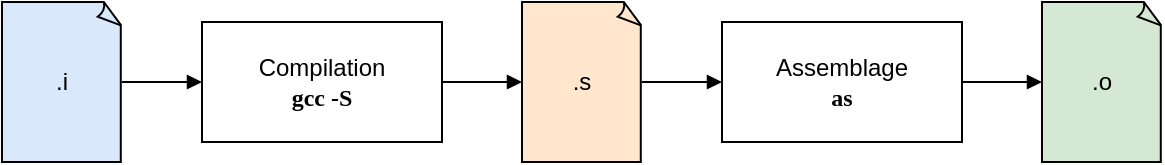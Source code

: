 <mxfile version="22.0.3" type="device">
  <diagram name="Page 1" id="Page-1">
    <mxGraphModel dx="1084" dy="856" grid="1" gridSize="10" guides="1" tooltips="1" connect="1" arrows="1" fold="1" page="1" pageScale="1" pageWidth="700" pageHeight="70" math="0" shadow="0">
      <root>
        <mxCell id="0" />
        <mxCell id="1" parent="0" />
        <UserObject label="" tags="Lien" id="48">
          <mxCell style="vsdxID=78;edgeStyle=none;startArrow=none;endArrow=block;startSize=5;endSize=5;strokeColor=#000000;spacingTop=0;spacingBottom=0;spacingLeft=0;spacingRight=0;verticalAlign=middle;html=1;labelBackgroundColor=#ffffff;rounded=0;" parent="1" source="TPUZ5BMSqeOp9fL3mGmU-56" target="TPUZ5BMSqeOp9fL3mGmU-54" edge="1">
            <mxGeometry relative="1" as="geometry">
              <mxPoint as="offset" />
              <Array as="points" />
              <mxPoint x="596" y="141.186" as="targetPoint" />
              <mxPoint x="547" y="141.5" as="sourcePoint" />
            </mxGeometry>
          </mxCell>
        </UserObject>
        <UserObject label="" tags="Lien" id="49">
          <mxCell style="vsdxID=77;edgeStyle=none;startArrow=none;endArrow=block;startSize=5;endSize=5;strokeColor=#000000;spacingTop=0;spacingBottom=0;spacingLeft=0;spacingRight=0;verticalAlign=middle;html=1;labelBackgroundColor=#ffffff;rounded=0;" parent="1" source="TPUZ5BMSqeOp9fL3mGmU-53" target="TPUZ5BMSqeOp9fL3mGmU-56" edge="1">
            <mxGeometry relative="1" as="geometry">
              <mxPoint as="offset" />
              <Array as="points" />
              <mxPoint x="374" y="141.204" as="sourcePoint" />
              <mxPoint x="416" y="141.5" as="targetPoint" />
            </mxGeometry>
          </mxCell>
        </UserObject>
        <UserObject label="" tags="Lien" id="50">
          <mxCell style="vsdxID=60;edgeStyle=none;startArrow=none;endArrow=block;startSize=5;endSize=5;strokeColor=#000000;spacingTop=0;spacingBottom=0;spacingLeft=0;spacingRight=0;verticalAlign=middle;html=1;labelBackgroundColor=#ffffff;rounded=0;" parent="1" source="TPUZ5BMSqeOp9fL3mGmU-55" target="TPUZ5BMSqeOp9fL3mGmU-53" edge="1">
            <mxGeometry relative="1" as="geometry">
              <mxPoint x="-1" as="offset" />
              <Array as="points" />
              <mxPoint x="316" y="141" as="targetPoint" />
              <mxPoint x="274" y="141" as="sourcePoint" />
            </mxGeometry>
          </mxCell>
        </UserObject>
        <UserObject label="" tags="Lien" id="51">
          <mxCell style="vsdxID=59;edgeStyle=none;startArrow=none;endArrow=block;startSize=5;endSize=5;strokeColor=#000000;spacingTop=0;spacingBottom=0;spacingLeft=0;spacingRight=0;verticalAlign=middle;html=1;labelBackgroundColor=#ffffff;rounded=0;" parent="1" source="TPUZ5BMSqeOp9fL3mGmU-52" target="TPUZ5BMSqeOp9fL3mGmU-55" edge="1">
            <mxGeometry relative="1" as="geometry">
              <mxPoint x="-1" as="offset" />
              <Array as="points" />
              <mxPoint x="104" y="141" as="sourcePoint" />
              <mxPoint x="143" y="141" as="targetPoint" />
            </mxGeometry>
          </mxCell>
        </UserObject>
        <UserObject label="" tags="Diagramme_de_flux Lien" id="52">
          <mxCell parent="1" vertex="1" visible="0">
            <mxGeometry as="geometry" />
          </mxCell>
        </UserObject>
        <mxCell id="TPUZ5BMSqeOp9fL3mGmU-52" value=".i" style="whiteSpace=wrap;html=1;shape=mxgraph.basic.document;fillColor=#dae8fc;strokeColor=#000000;" parent="1" vertex="1">
          <mxGeometry x="60" y="101" width="60" height="80" as="geometry" />
        </mxCell>
        <mxCell id="TPUZ5BMSqeOp9fL3mGmU-53" value=".s" style="whiteSpace=wrap;html=1;shape=mxgraph.basic.document;fillColor=#ffe6cc;strokeColor=#000000;" parent="1" vertex="1">
          <mxGeometry x="320" y="101" width="60" height="80" as="geometry" />
        </mxCell>
        <mxCell id="TPUZ5BMSqeOp9fL3mGmU-54" value=".o" style="whiteSpace=wrap;html=1;shape=mxgraph.basic.document;fillColor=#d5e8d4;strokeColor=#000000;" parent="1" vertex="1">
          <mxGeometry x="580" y="101" width="60" height="80" as="geometry" />
        </mxCell>
        <mxCell id="TPUZ5BMSqeOp9fL3mGmU-55" value="Compilation&lt;br&gt;&lt;font face=&quot;Lucida Console&quot;&gt;&lt;b&gt;gcc -S&lt;/b&gt;&lt;/font&gt;" style="rounded=0;whiteSpace=wrap;html=1;" parent="1" vertex="1">
          <mxGeometry x="160" y="111" width="120" height="60" as="geometry" />
        </mxCell>
        <mxCell id="TPUZ5BMSqeOp9fL3mGmU-56" value="Assemblage&lt;br&gt;&lt;font face=&quot;Lucida Console&quot;&gt;&lt;b&gt;as&lt;/b&gt;&lt;/font&gt;" style="rounded=0;whiteSpace=wrap;html=1;" parent="1" vertex="1">
          <mxGeometry x="420" y="111" width="120" height="60" as="geometry" />
        </mxCell>
      </root>
    </mxGraphModel>
  </diagram>
</mxfile>
